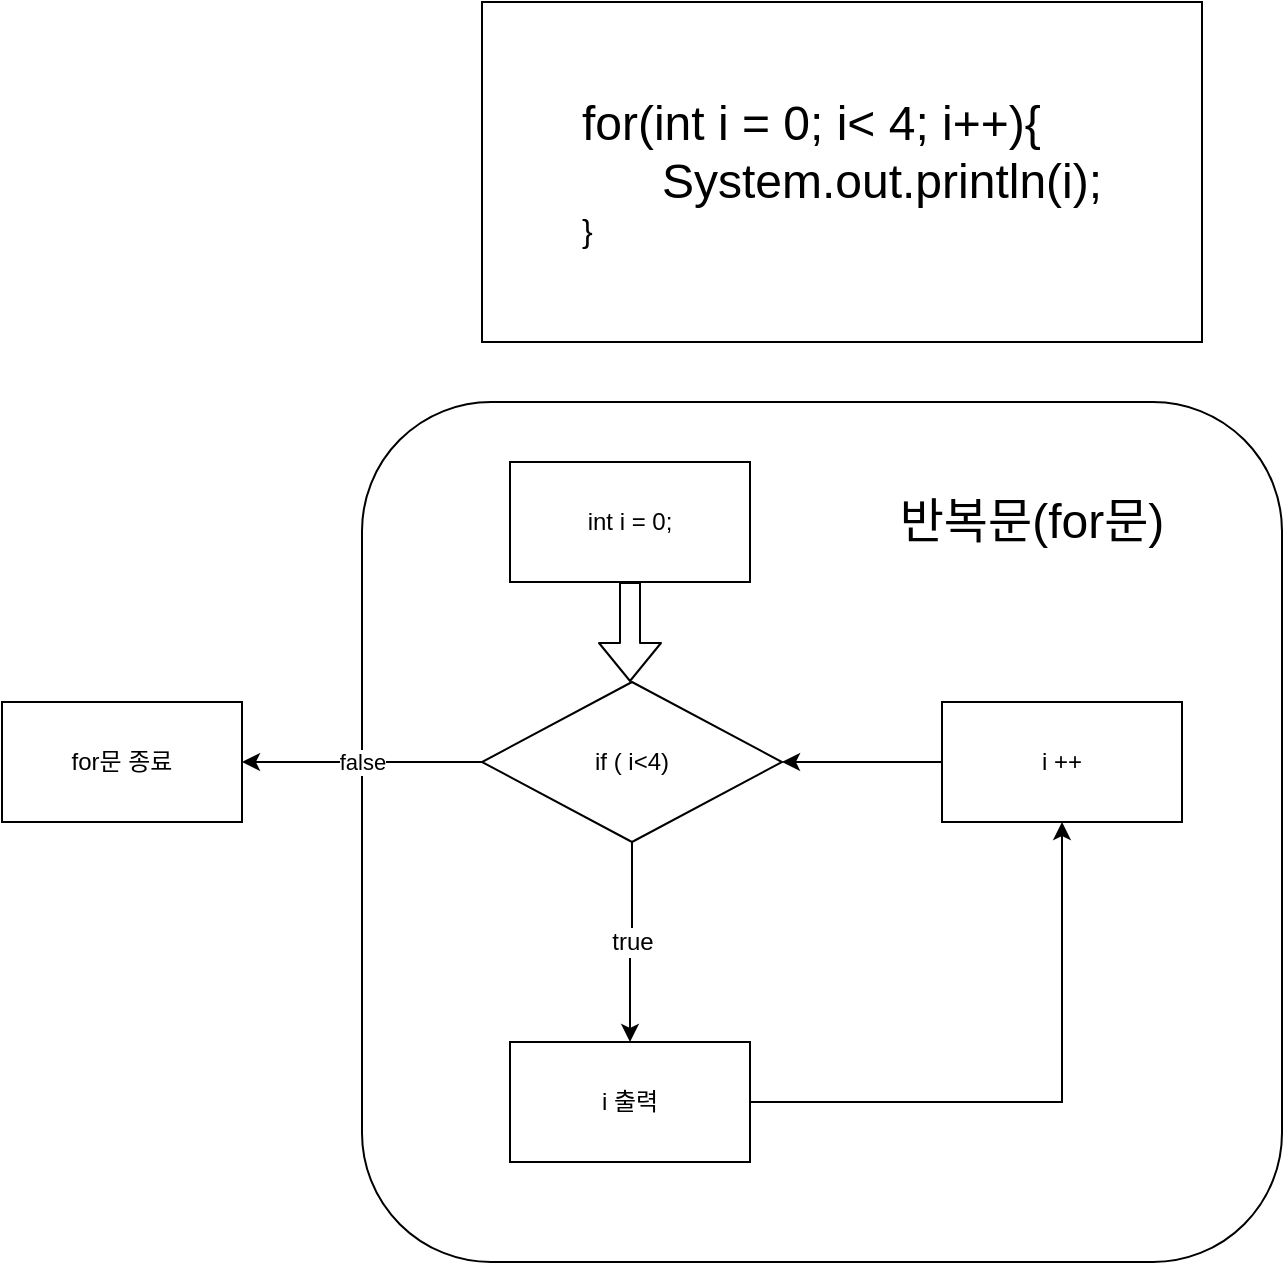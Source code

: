 <mxfile version="14.2.4" type="embed">
    <diagram id="BCCdAsAPyqWzS79xBi-9" name="Page-1">
        <mxGraphModel dx="857" dy="634" grid="1" gridSize="10" guides="1" tooltips="1" connect="1" arrows="1" fold="1" page="1" pageScale="1" pageWidth="827" pageHeight="1169" math="0" shadow="0">
            <root>
                <mxCell id="0"/>
                <mxCell id="1" parent="0"/>
                <mxCell id="16" value="" style="rounded=1;whiteSpace=wrap;html=1;" vertex="1" parent="1">
                    <mxGeometry x="280" y="350" width="460" height="430" as="geometry"/>
                </mxCell>
                <mxCell id="2" value="&lt;div style=&quot;text-align: left&quot;&gt;&lt;span&gt;&lt;font style=&quot;font-size: 24px&quot;&gt;for(int i = 0; i&amp;lt; 4; i++){&lt;/font&gt;&lt;/span&gt;&lt;/div&gt;&lt;div style=&quot;text-align: left&quot;&gt;&lt;font style=&quot;font-size: 24px&quot;&gt;&amp;nbsp; &amp;nbsp; &amp;nbsp; System.out.println(i);&lt;/font&gt;&lt;/div&gt;&lt;div style=&quot;text-align: left&quot;&gt;&lt;span&gt;&lt;font size=&quot;3&quot;&gt;}&lt;/font&gt;&lt;/span&gt;&lt;/div&gt;" style="rounded=0;whiteSpace=wrap;html=1;" vertex="1" parent="1">
                    <mxGeometry x="340" y="150" width="360" height="170" as="geometry"/>
                </mxCell>
                <mxCell id="3" value="int i = 0;" style="rounded=0;whiteSpace=wrap;html=1;" vertex="1" parent="1">
                    <mxGeometry x="354" y="380" width="120" height="60" as="geometry"/>
                </mxCell>
                <mxCell id="5" value="" style="shape=flexArrow;endArrow=classic;html=1;entryX=0.5;entryY=0;entryDx=0;entryDy=0;exitX=0.5;exitY=1;exitDx=0;exitDy=0;" edge="1" parent="1" source="3">
                    <mxGeometry width="50" height="50" relative="1" as="geometry">
                        <mxPoint x="360" y="550" as="sourcePoint"/>
                        <mxPoint x="414" y="490" as="targetPoint"/>
                    </mxGeometry>
                </mxCell>
                <mxCell id="10" value="&lt;font style=&quot;font-size: 12px&quot;&gt;true&lt;/font&gt;" style="edgeStyle=orthogonalEdgeStyle;rounded=0;orthogonalLoop=1;jettySize=auto;html=1;" edge="1" parent="1" source="8" target="9">
                    <mxGeometry relative="1" as="geometry"/>
                </mxCell>
                <mxCell id="15" value="false" style="edgeStyle=orthogonalEdgeStyle;rounded=0;orthogonalLoop=1;jettySize=auto;html=1;" edge="1" parent="1" source="8" target="14">
                    <mxGeometry relative="1" as="geometry"/>
                </mxCell>
                <mxCell id="8" value="if ( i&amp;lt;4)" style="rhombus;whiteSpace=wrap;html=1;" vertex="1" parent="1">
                    <mxGeometry x="340" y="490" width="150" height="80" as="geometry"/>
                </mxCell>
                <mxCell id="12" value="" style="edgeStyle=orthogonalEdgeStyle;rounded=0;orthogonalLoop=1;jettySize=auto;html=1;" edge="1" parent="1" source="9" target="11">
                    <mxGeometry relative="1" as="geometry"/>
                </mxCell>
                <mxCell id="9" value="i 출력" style="whiteSpace=wrap;html=1;" vertex="1" parent="1">
                    <mxGeometry x="354" y="670" width="120" height="60" as="geometry"/>
                </mxCell>
                <mxCell id="13" style="edgeStyle=orthogonalEdgeStyle;rounded=0;orthogonalLoop=1;jettySize=auto;html=1;exitX=0;exitY=0.5;exitDx=0;exitDy=0;" edge="1" parent="1" source="11" target="8">
                    <mxGeometry relative="1" as="geometry"/>
                </mxCell>
                <mxCell id="11" value="i ++" style="whiteSpace=wrap;html=1;" vertex="1" parent="1">
                    <mxGeometry x="570" y="500" width="120" height="60" as="geometry"/>
                </mxCell>
                <mxCell id="14" value="for문 종료" style="whiteSpace=wrap;html=1;" vertex="1" parent="1">
                    <mxGeometry x="100" y="500" width="120" height="60" as="geometry"/>
                </mxCell>
                <mxCell id="17" value="&lt;font style=&quot;font-size: 24px&quot;&gt;반복문(for문)&lt;/font&gt;" style="text;html=1;strokeColor=none;fillColor=none;align=center;verticalAlign=middle;whiteSpace=wrap;rounded=0;" vertex="1" parent="1">
                    <mxGeometry x="530" y="380" width="170" height="60" as="geometry"/>
                </mxCell>
            </root>
        </mxGraphModel>
    </diagram>
</mxfile>